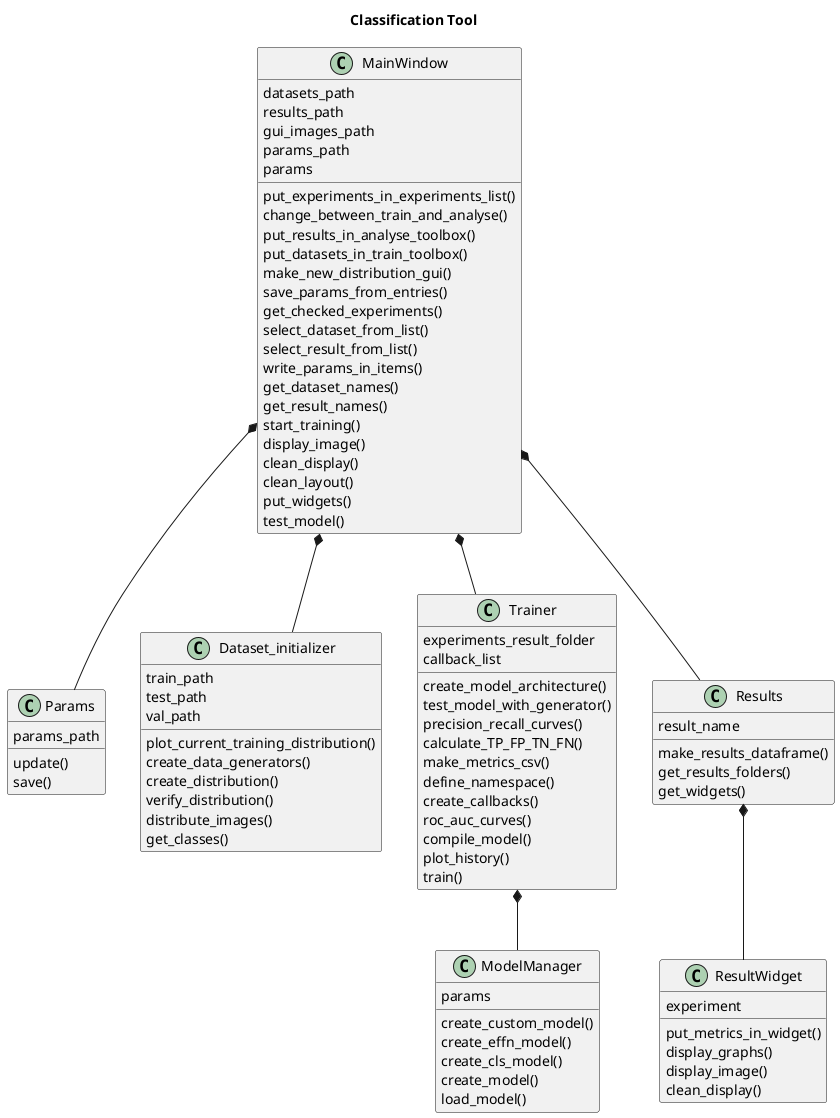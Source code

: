 @startuml classification_tool.png
title Classification Tool
skinparam classAttributeIconSize 0
class MainWindow{
    datasets_path
    results_path
    gui_images_path
    params_path
    params

    
    
    put_experiments_in_experiments_list()
    change_between_train_and_analyse()
    put_results_in_analyse_toolbox()
    put_datasets_in_train_toolbox()
    make_new_distribution_gui()
    save_params_from_entries()
    get_checked_experiments()
    select_dataset_from_list()
    select_result_from_list()
    write_params_in_items()
    get_dataset_names()
    get_result_names()
    start_training()
    display_image()
    clean_display()
    clean_layout()
    put_widgets()
    test_model()
}

class Params{
    params_path
    
    update()
    save()
}

class Dataset_initializer{
    train_path
    test_path
    val_path

    plot_current_training_distribution()
    create_data_generators()
    create_distribution()
    verify_distribution()
    distribute_images()
    get_classes()
        
}
class Trainer{
    experiments_result_folder
    callback_list

    create_model_architecture()
    test_model_with_generator()
    precision_recall_curves()
    calculate_TP_FP_TN_FN()
    make_metrics_csv()
    define_namespace()
    create_callbacks()
    roc_auc_curves()
    compile_model()
    plot_history()
    train()
}
class ModelManager{
    params

    create_custom_model()
    create_effn_model()
    create_cls_model()
    create_model()
    load_model()
}
class Results{
    result_name
    make_results_dataframe()
    get_results_folders()
    get_widgets()
}
class ResultWidget{
    experiment

    put_metrics_in_widget()
    display_graphs()
    display_image()
    clean_display()
}

MainWindow *-- Params
MainWindow *-- Dataset_initializer
MainWindow *-- Trainer
Trainer *-- ModelManager
MainWindow *-- Results
Results *-- ResultWidget
@enduml

